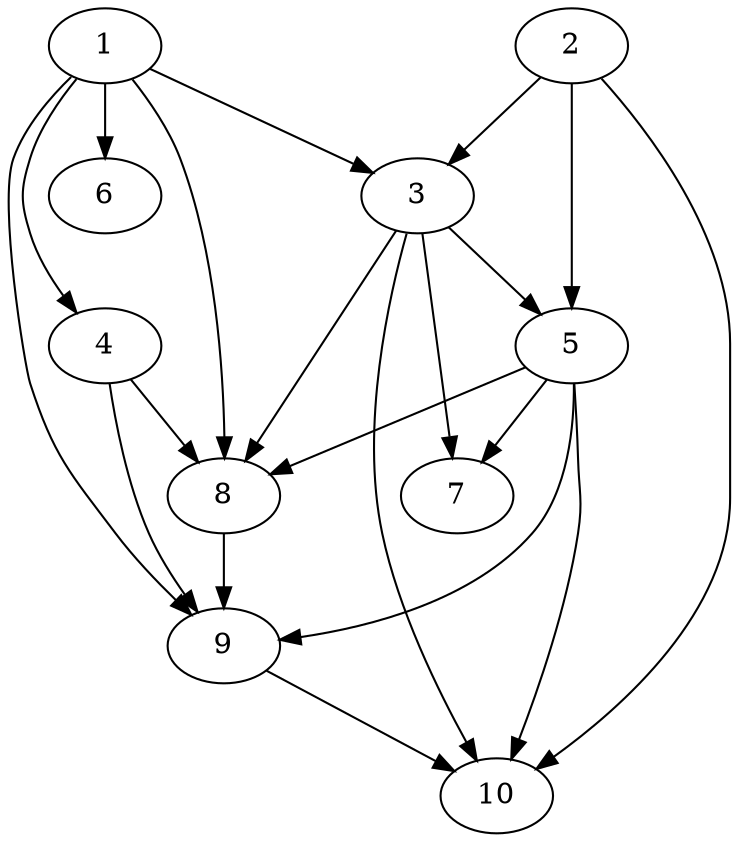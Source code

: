digraph "Random_Nodes_10_Density_2.00_CCR_1.02_WeightType_Random" {
	graph ["Duplicate states"=4,
		"Max states in OPEN"=15,
		Modes="60000ms; partial expansion, ; Pruning: processor isomorphism, processor normalisation, task equivalence, equivalent schedule 2, ; \
F-value: new, DRT, ; Optimisation: list scheduling, ",
		"Node concurrency"=-1,
		"Number of processors"=16,
		"Pruned using list schedule length"=53,
		"States removed from OPEN"=24,
		"Time to schedule (ms)"=28,
		"Total idle time"=34,
		"Total schedule length"=79,
		"Total sequential time"=124,
		"Total states created"=94
	];
	1	 ["Finish time"=12,
		Processor=0,
		"Start time"=0,
		Weight=12];
	3	 ["Finish time"=35,
		Processor=0,
		"Start time"=14,
		Weight=21];
	1 -> 3	 [Weight=4];
	4	 ["Finish time"=42,
		Processor=2,
		"Start time"=34,
		Weight=8];
	1 -> 4	 [Weight=6];
	6	 ["Finish time"=34,
		Processor=2,
		"Start time"=17,
		Weight=17];
	1 -> 6	 [Weight=5];
	8	 ["Finish time"=57,
		Processor=0,
		"Start time"=49,
		Weight=8];
	1 -> 8	 [Weight=10];
	9	 ["Finish time"=65,
		Processor=0,
		"Start time"=57,
		Weight=8];
	1 -> 9	 [Weight=9];
	2	 ["Finish time"=10,
		Processor=1,
		"Start time"=0,
		Weight=10];
	2 -> 3	 [Weight=4];
	5	 ["Finish time"=49,
		Processor=0,
		"Start time"=35,
		Weight=14];
	2 -> 5	 [Weight=9];
	10	 ["Finish time"=79,
		Processor=0,
		"Start time"=65,
		Weight=14];
	2 -> 10	 [Weight=9];
	3 -> 5	 [Weight=7];
	7	 ["Finish time"=69,
		Processor=2,
		"Start time"=57,
		Weight=12];
	3 -> 7	 [Weight=5];
	3 -> 8	 [Weight=8];
	3 -> 10	 [Weight=2];
	4 -> 8	 [Weight=7];
	4 -> 9	 [Weight=3];
	5 -> 7	 [Weight=8];
	5 -> 8	 [Weight=6];
	5 -> 9	 [Weight=10];
	5 -> 10	 [Weight=2];
	8 -> 9	 [Weight=6];
	9 -> 10	 [Weight=6];
}
